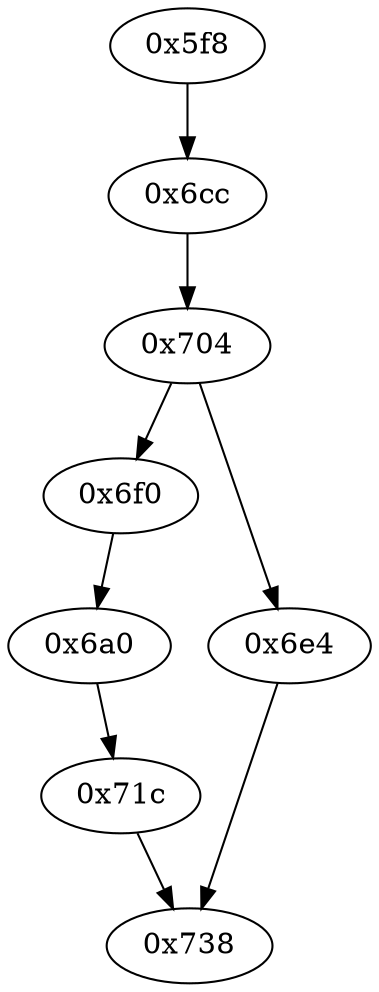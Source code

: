 strict digraph "" {
	"0x704"	 [opcode="[u'ldrb', u'ldr', u'ldr', u'cmp', u'mov', u'b']"];
	"0x6f0"	 [opcode="[u'ldr', u'ldrb', u'str', u'ldr', u'b']"];
	"0x704" -> "0x6f0";
	"0x6e4"	 [opcode="[u'mov', u'mov', u'b']"];
	"0x704" -> "0x6e4";
	"0x738"	 [opcode="[u'mov', u'sub', u'pop']"];
	"0x6a0"	 [opcode="[u'ldr', u'bl', u'str', u'ldr', u'b']"];
	"0x6f0" -> "0x6a0";
	"0x71c"	 [opcode="[u'ldr', u'ldr', u'mov', u'bl', u'mov', u'mov', u'b']"];
	"0x71c" -> "0x738";
	"0x6a0" -> "0x71c";
	"0x6e4" -> "0x738";
	"0x6cc"	 [opcode="[u'cmp', u'mov', u'mov', u'strb', u'ldr', u'b']"];
	"0x6cc" -> "0x704";
	"0x5f8"	 [opcode="[u'push', u'add', u'sub', u'mov', u'ldr', u'mov', u'ldr', u'ldr', u'add', u'b']"];
	"0x5f8" -> "0x6cc";
}
